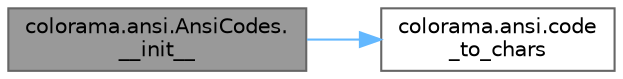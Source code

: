 digraph "colorama.ansi.AnsiCodes.__init__"
{
 // LATEX_PDF_SIZE
  bgcolor="transparent";
  edge [fontname=Helvetica,fontsize=10,labelfontname=Helvetica,labelfontsize=10];
  node [fontname=Helvetica,fontsize=10,shape=box,height=0.2,width=0.4];
  rankdir="LR";
  Node1 [id="Node000001",label="colorama.ansi.AnsiCodes.\l__init__",height=0.2,width=0.4,color="gray40", fillcolor="grey60", style="filled", fontcolor="black",tooltip=" "];
  Node1 -> Node2 [id="edge1_Node000001_Node000002",color="steelblue1",style="solid",tooltip=" "];
  Node2 [id="Node000002",label="colorama.ansi.code\l_to_chars",height=0.2,width=0.4,color="grey40", fillcolor="white", style="filled",URL="$namespacecolorama_1_1ansi.html#a9e487e6ebf501fe03861c5a2f1e54484",tooltip=" "];
}
